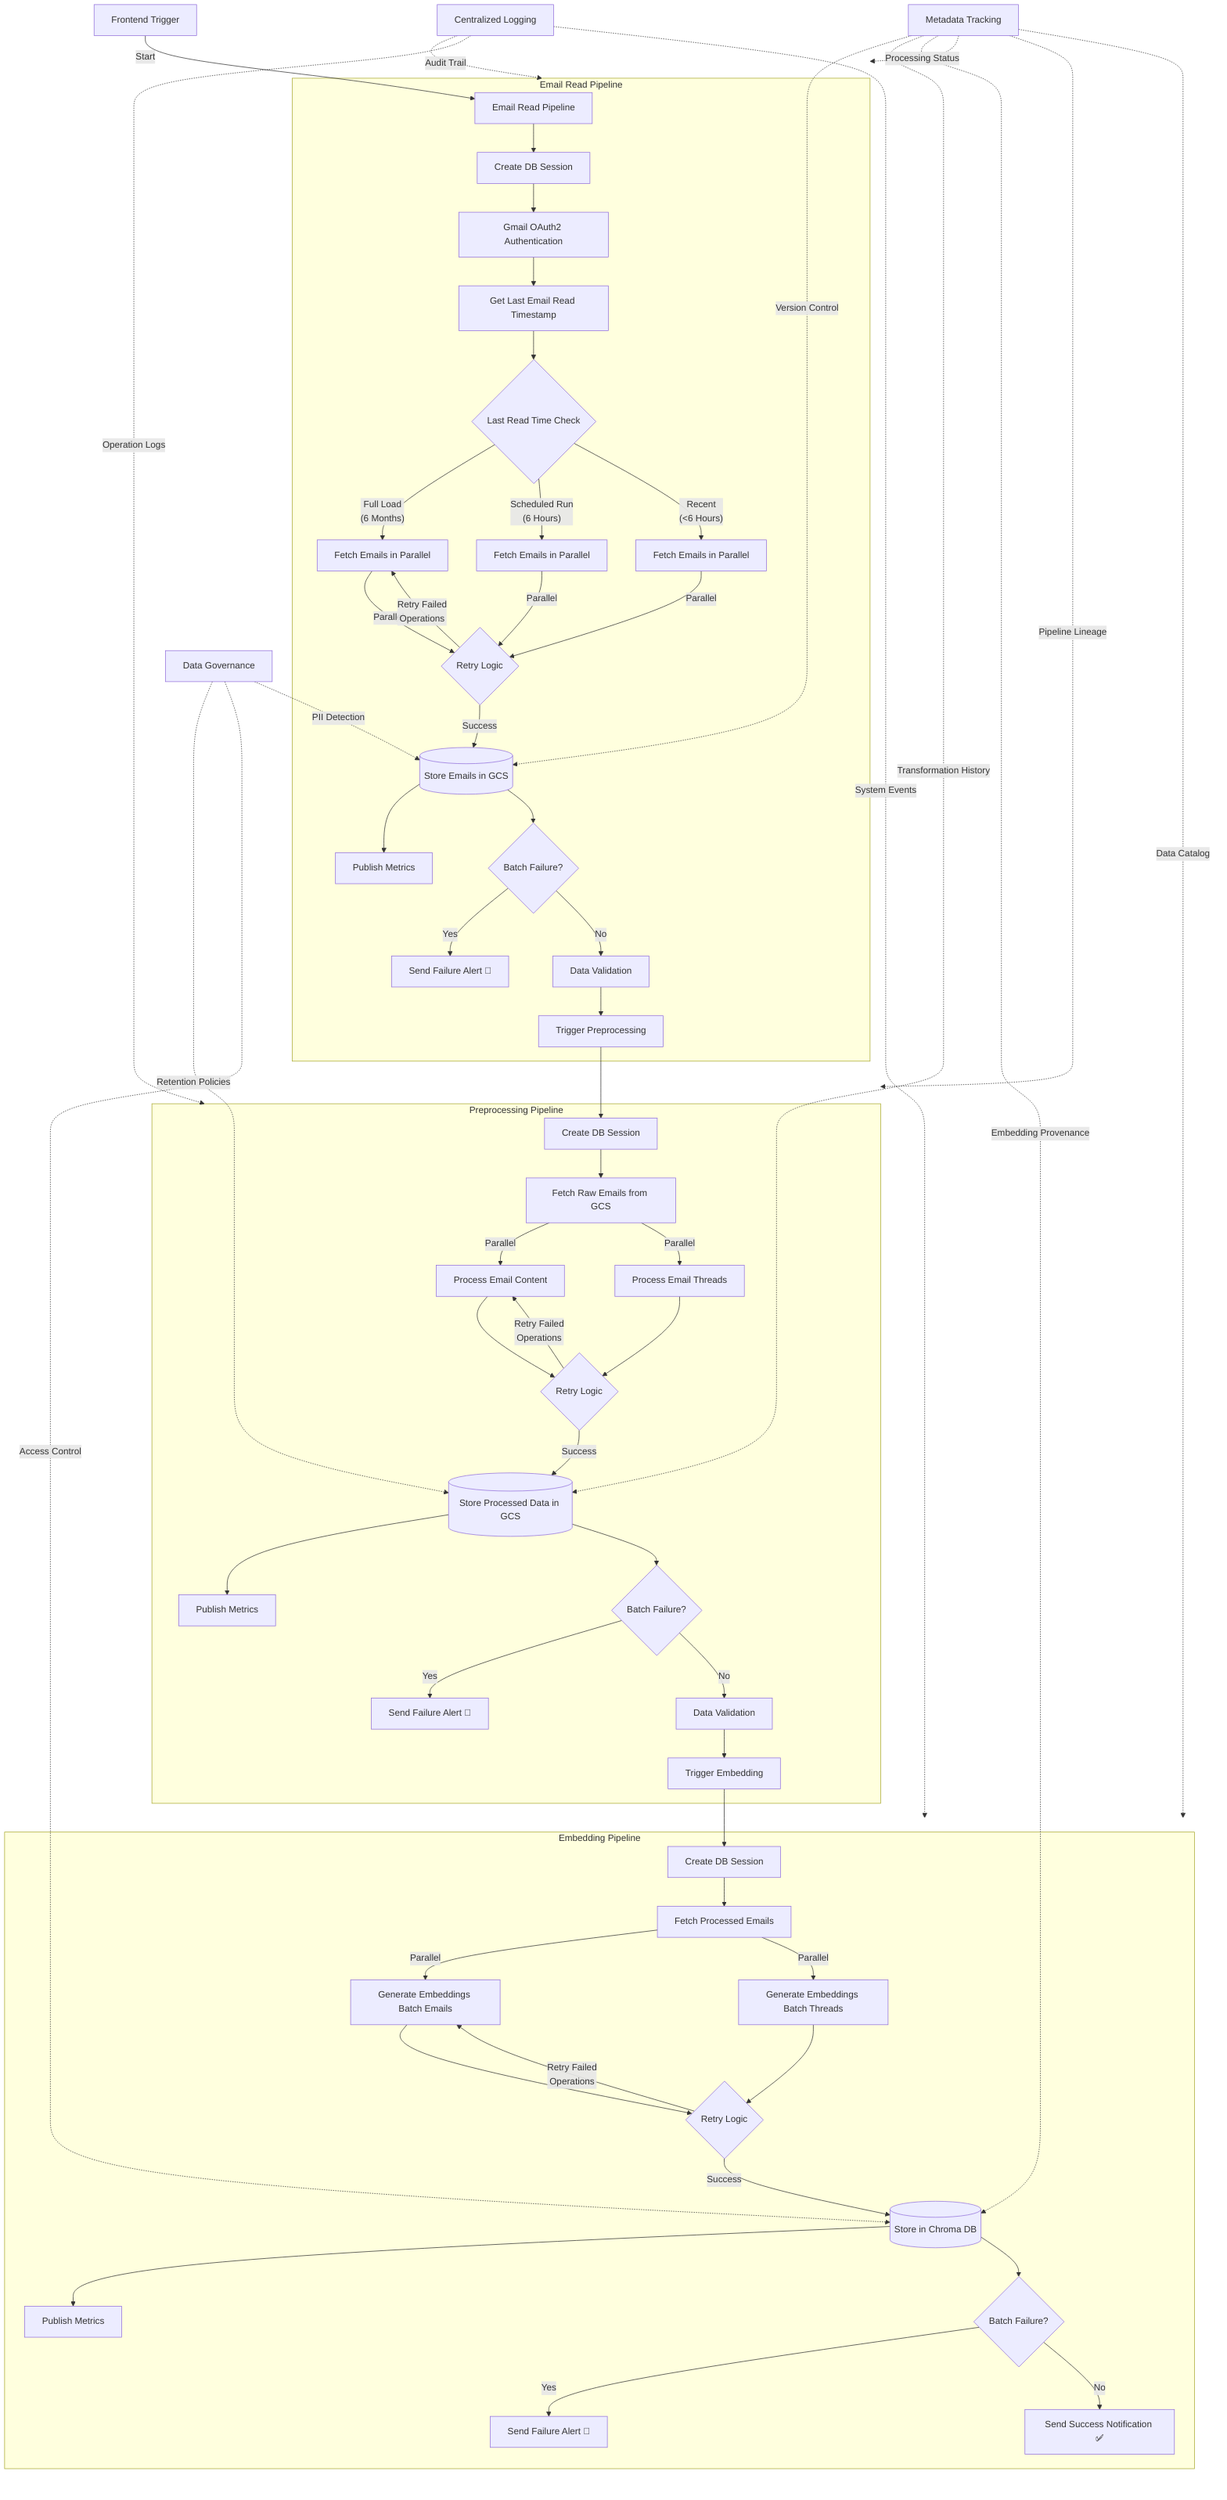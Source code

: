 flowchart TD
    %% Frontend Trigger
    A[Frontend Trigger] -->|Start| B[Email Read Pipeline]
    
    %% Logging System
    LOG[Centralized Logging] -.->|Audit Trail| EmailReadPipeline
    LOG -.->|Operation Logs| PreprocessingPipeline
    LOG -.->|System Events| EmbeddingPipeline
    
    %% Email Read Pipeline
    subgraph EmailReadPipeline[Email Read Pipeline]
        B --> C[Create DB Session]
        C --> D[Gmail OAuth2 Authentication]
        D --> E[Get Last Email Read Timestamp]
        E --> F{Last Read Time Check}
        
        %% Parallel Fetching Paths
        F -- Full Load<br>(6 Months) --> G1[Fetch Emails in Parallel]
        F -- Scheduled Run<br>(6 Hours) --> H1[Fetch Emails in Parallel]
        F -- Recent<br>(<6 Hours) --> I1[Fetch Emails in Parallel]
        
        G1 -->|Parallel| RT1{Retry Logic}
        H1 -->|Parallel| RT1
        I1 -->|Parallel| RT1
        
        RT1 -- Retry Failed<br>Operations --> G1
        RT1 -- Success --> J[(Store Emails in GCS)]
        
        J --> K[Publish Metrics]
        J --> L{Batch Failure?}
        
        L -- Yes --> M[Send Failure Alert 📩]
        L -- No --> DV1[Data Validation]
        DV1 --> N[Trigger Preprocessing]
    end
    
    %% Data Governance
    DG[Data Governance] -.->|PII Detection| J
    DG -.->|Retention Policies| R
    DG -.->|Access Control| Z
    
    %% Preprocessing Pipeline
    subgraph PreprocessingPipeline[Preprocessing Pipeline]
        N --> O[Create DB Session]
        O --> P[Fetch Raw Emails from GCS]
        
        %% Parallel Processing
        P -->|Parallel| Q1[Process Email Content]
        P -->|Parallel| Q2[Process Email Threads]
        
        Q1 --> RT2{Retry Logic}
        Q2 --> RT2
        
        RT2 -- Retry Failed<br>Operations --> Q1
        RT2 -- Success --> R[(Store Processed Data in GCS)]
        
        R --> S[Publish Metrics]
        R --> T{Batch Failure?}
        
        T -- Yes --> U[Send Failure Alert 📩]
        T -- No --> DV2[Data Validation]
        DV2 --> V[Trigger Embedding]
    end
    
    %% Embedding Pipeline
    subgraph EmbeddingPipeline[Embedding Pipeline]
        V --> W[Create DB Session]
        W --> X[Fetch Processed Emails]
        
        %% Parallel Embedding Generation
        X -->|Parallel| Y1[Generate Embeddings Batch Emails]
        X -->|Parallel| Y2[Generate Embeddings Batch Threads]
        
        Y1 --> RT3{Retry Logic}
        Y2 --> RT3
        
        RT3 -- Retry Failed<br>Operations --> Y1
        RT3 -- Success --> Z[(Store in Chroma DB)]
        
        Z --> AA[Publish Metrics]
        Z --> AB{Batch Failure?}
        
        AB -- Yes --> AC[Send Failure Alert 📩]
        AB -- No --> AD[Send Success Notification ✅]
    end
    
    %% Metadata Tracking - New Component
    MT[Metadata Tracking] -.->|Processing Status| EmailReadPipeline
    MT -.->|Pipeline Lineage| PreprocessingPipeline
    MT -.->|Data Catalog| EmbeddingPipeline
    MT -.->|Version Control| J
    MT -.->|Transformation History| R
    MT -.->|Embedding Provenance| Z